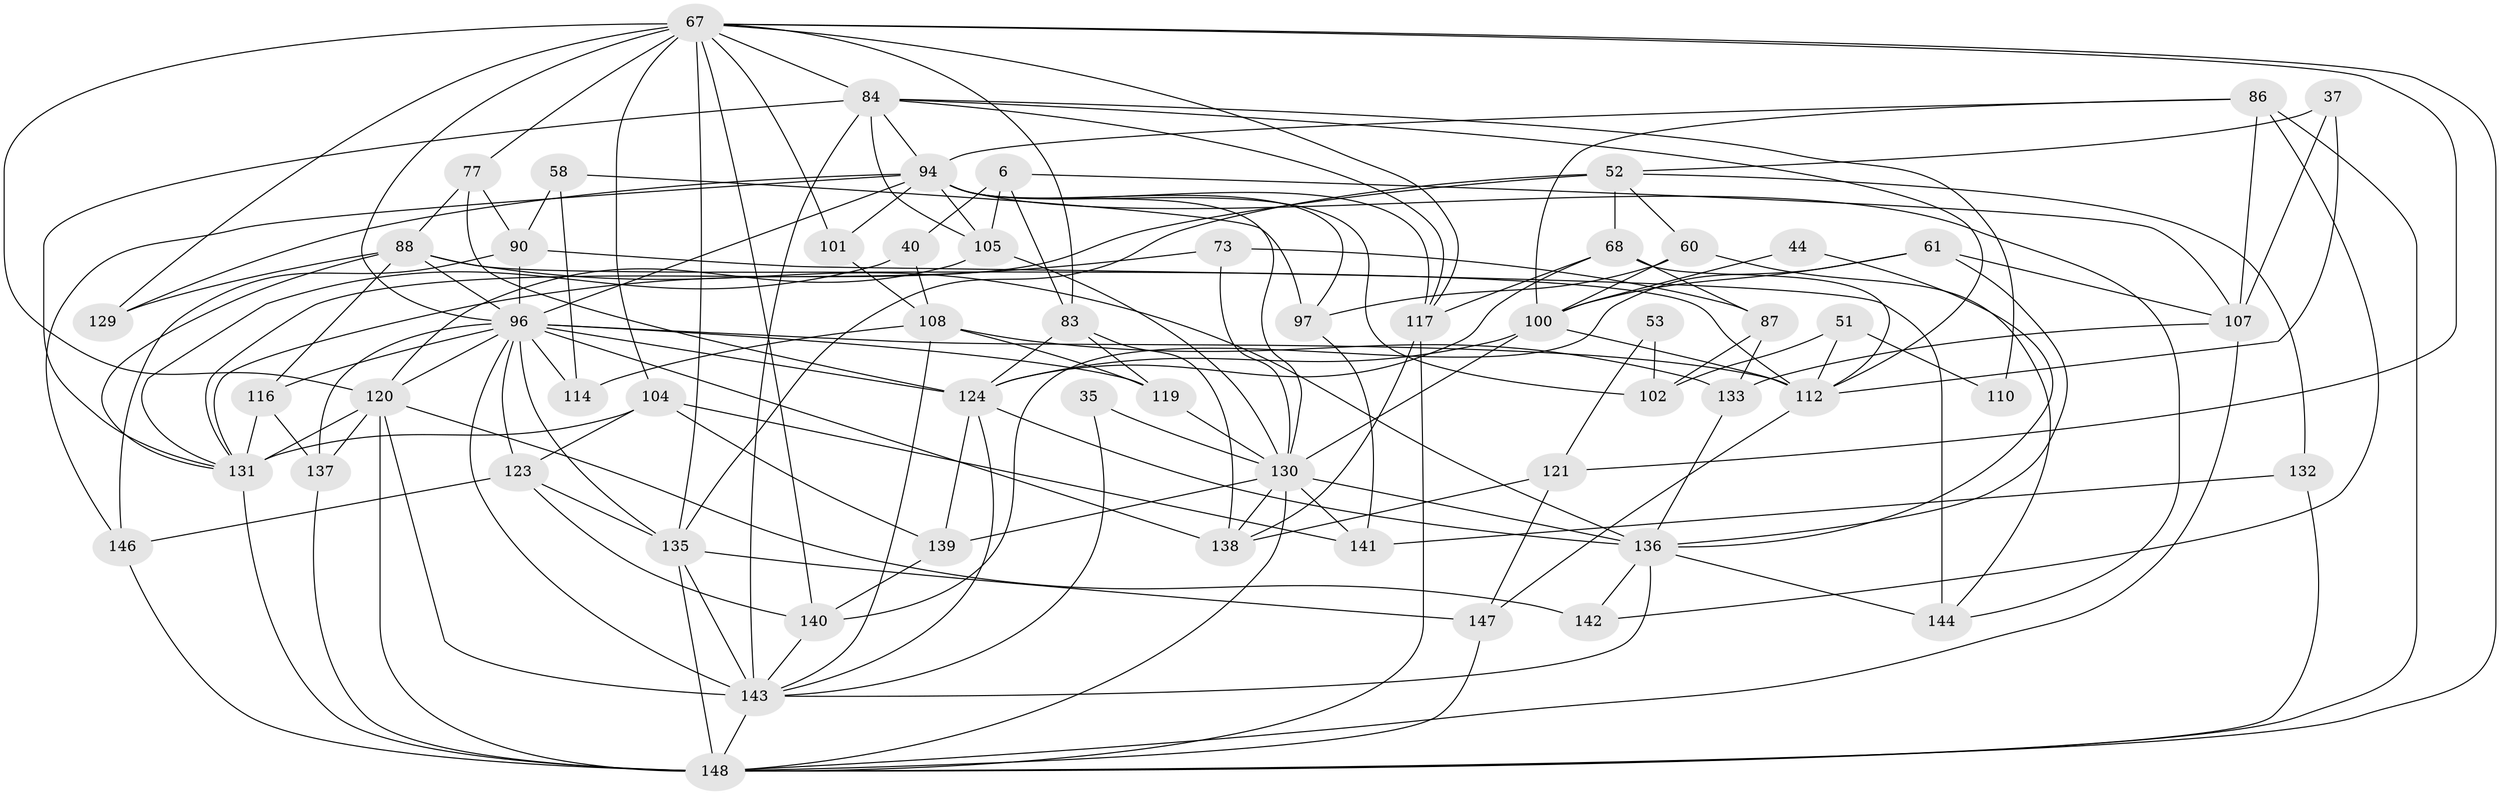 // original degree distribution, {4: 0.23648648648648649, 5: 0.21621621621621623, 3: 0.2635135135135135, 2: 0.14864864864864866, 7: 0.05405405405405406, 6: 0.07432432432432433, 9: 0.006756756756756757}
// Generated by graph-tools (version 1.1) at 2025/55/03/04/25 21:55:07]
// undirected, 59 vertices, 160 edges
graph export_dot {
graph [start="1"]
  node [color=gray90,style=filled];
  6;
  35;
  37;
  40;
  44;
  51 [super="+50"];
  52 [super="+33"];
  53;
  58;
  60;
  61;
  67 [super="+36+54+65+42"];
  68;
  73 [super="+32"];
  77;
  83 [super="+64"];
  84 [super="+74"];
  86 [super="+27"];
  87;
  88 [super="+75+49"];
  90 [super="+79"];
  94 [super="+47+78"];
  96 [super="+55+11+92"];
  97 [super="+81"];
  100 [super="+19"];
  101 [super="+72"];
  102;
  104;
  105 [super="+8"];
  107 [super="+30"];
  108;
  110;
  112 [super="+17+20"];
  114;
  116;
  117 [super="+98"];
  119;
  120 [super="+115+46+66"];
  121;
  123 [super="+45+70"];
  124 [super="+69"];
  129;
  130 [super="+128+118"];
  131 [super="+7+89+125"];
  132 [super="+3"];
  133 [super="+109+34"];
  135 [super="+113"];
  136 [super="+18+39+82"];
  137 [super="+76"];
  138 [super="+41+43"];
  139;
  140 [super="+122"];
  141;
  142;
  143 [super="+106+134"];
  144;
  146 [super="+93"];
  147;
  148 [super="+10+63+145+126"];
  6 -- 40;
  6 -- 105 [weight=2];
  6 -- 107;
  6 -- 83;
  35 -- 130;
  35 -- 143;
  37 -- 52;
  37 -- 107;
  37 -- 112;
  40 -- 108;
  40 -- 131;
  44 -- 100;
  44 -- 136;
  51 -- 102 [weight=2];
  51 -- 112 [weight=2];
  51 -- 110;
  52 -- 131;
  52 -- 60;
  52 -- 68 [weight=2];
  52 -- 132;
  52 -- 135;
  53 -- 121;
  53 -- 102;
  58 -- 90;
  58 -- 114;
  58 -- 97;
  60 -- 100;
  60 -- 97;
  60 -- 144;
  61 -- 136;
  61 -- 100;
  61 -- 107;
  61 -- 140;
  67 -- 120 [weight=3];
  67 -- 129;
  67 -- 84;
  67 -- 148;
  67 -- 140;
  67 -- 77;
  67 -- 135;
  67 -- 104;
  67 -- 83;
  67 -- 117 [weight=2];
  67 -- 121;
  67 -- 101;
  67 -- 96;
  68 -- 124;
  68 -- 87;
  68 -- 112;
  68 -- 117;
  73 -- 87 [weight=2];
  73 -- 130;
  73 -- 131 [weight=2];
  77 -- 124;
  77 -- 90;
  77 -- 88;
  83 -- 119;
  83 -- 138;
  83 -- 124;
  84 -- 131 [weight=3];
  84 -- 94;
  84 -- 105;
  84 -- 110;
  84 -- 112;
  84 -- 117 [weight=2];
  84 -- 143 [weight=2];
  86 -- 107 [weight=2];
  86 -- 94;
  86 -- 100;
  86 -- 142;
  86 -- 148 [weight=2];
  87 -- 102;
  87 -- 133;
  88 -- 116;
  88 -- 129;
  88 -- 112 [weight=2];
  88 -- 131;
  88 -- 136 [weight=2];
  88 -- 96 [weight=2];
  90 -- 144 [weight=2];
  90 -- 146;
  90 -- 96;
  94 -- 117 [weight=2];
  94 -- 129;
  94 -- 146 [weight=2];
  94 -- 97;
  94 -- 101;
  94 -- 130;
  94 -- 96 [weight=3];
  94 -- 144;
  94 -- 102;
  94 -- 105;
  96 -- 116;
  96 -- 112 [weight=2];
  96 -- 114;
  96 -- 135;
  96 -- 120;
  96 -- 137;
  96 -- 138 [weight=2];
  96 -- 143;
  96 -- 119;
  96 -- 123;
  96 -- 124 [weight=2];
  97 -- 141 [weight=2];
  100 -- 124 [weight=2];
  100 -- 112;
  100 -- 130;
  101 -- 108;
  104 -- 141;
  104 -- 139;
  104 -- 131;
  104 -- 123;
  105 -- 120;
  105 -- 130;
  107 -- 133;
  107 -- 148;
  108 -- 119;
  108 -- 114;
  108 -- 133 [weight=2];
  108 -- 143;
  112 -- 147;
  116 -- 137;
  116 -- 131 [weight=3];
  117 -- 138;
  117 -- 148;
  119 -- 130;
  120 -- 131 [weight=4];
  120 -- 137;
  120 -- 142;
  120 -- 143 [weight=2];
  120 -- 148;
  121 -- 147;
  121 -- 138;
  123 -- 140;
  123 -- 135;
  123 -- 146;
  124 -- 139;
  124 -- 136;
  124 -- 143;
  130 -- 138 [weight=2];
  130 -- 148 [weight=3];
  130 -- 136;
  130 -- 139;
  130 -- 141;
  131 -- 148 [weight=3];
  132 -- 141;
  132 -- 148;
  133 -- 136 [weight=2];
  135 -- 147 [weight=2];
  135 -- 148 [weight=3];
  135 -- 143;
  136 -- 142;
  136 -- 144;
  136 -- 143;
  137 -- 148 [weight=2];
  139 -- 140;
  140 -- 143;
  143 -- 148;
  146 -- 148 [weight=2];
  147 -- 148;
}
